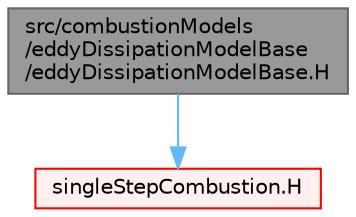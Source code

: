 digraph "src/combustionModels/eddyDissipationModelBase/eddyDissipationModelBase.H"
{
 // LATEX_PDF_SIZE
  bgcolor="transparent";
  edge [fontname=Helvetica,fontsize=10,labelfontname=Helvetica,labelfontsize=10];
  node [fontname=Helvetica,fontsize=10,shape=box,height=0.2,width=0.4];
  Node1 [id="Node000001",label="src/combustionModels\l/eddyDissipationModelBase\l/eddyDissipationModelBase.H",height=0.2,width=0.4,color="gray40", fillcolor="grey60", style="filled", fontcolor="black",tooltip=" "];
  Node1 -> Node2 [id="edge1_Node000001_Node000002",color="steelblue1",style="solid",tooltip=" "];
  Node2 [id="Node000002",label="singleStepCombustion.H",height=0.2,width=0.4,color="red", fillcolor="#FFF0F0", style="filled",URL="$singleStepCombustion_8H.html",tooltip=" "];
}
